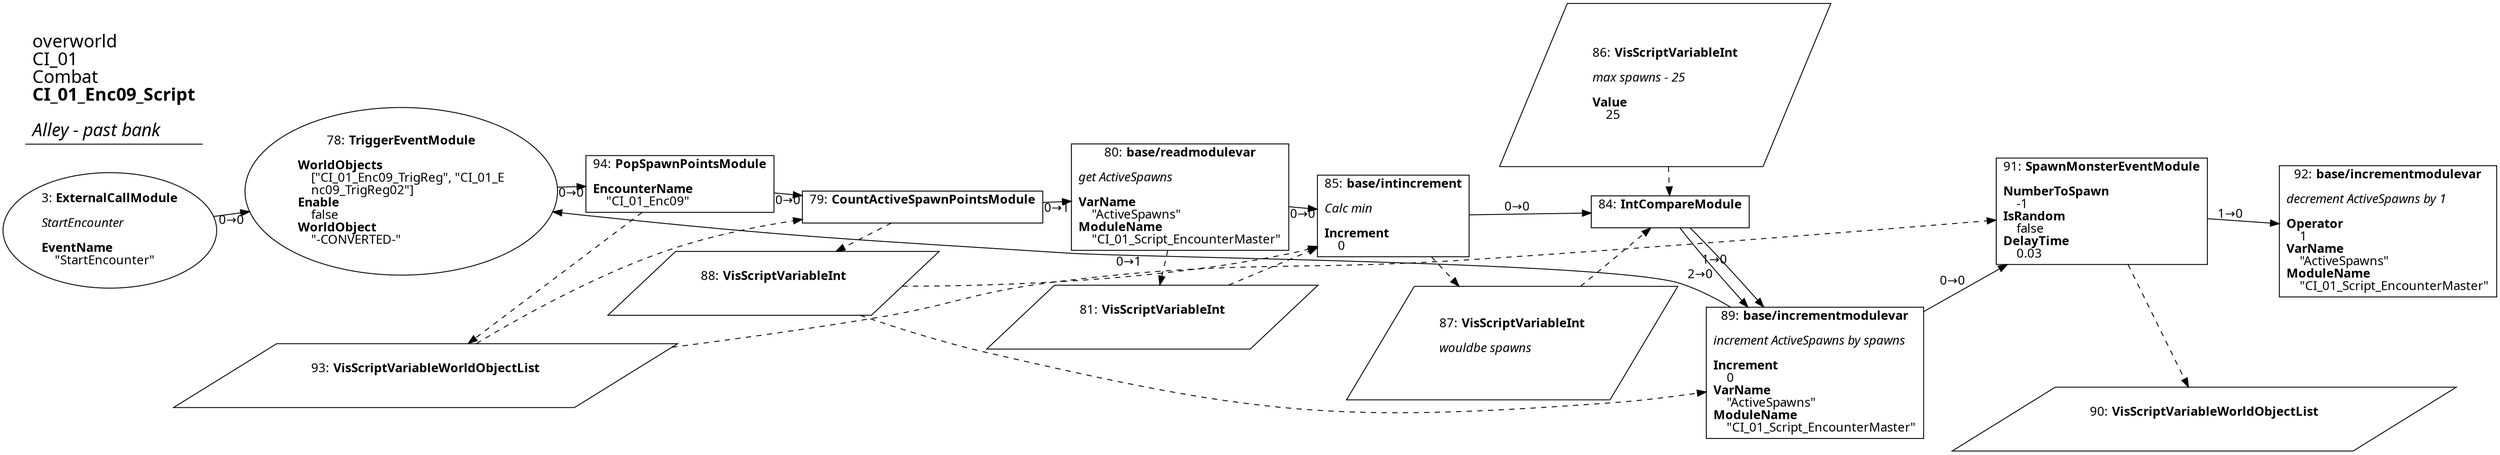 digraph {
    layout = fdp;
    overlap = prism;
    sep = "+16";
    splines = spline;

    node [ shape = box ];

    graph [ fontname = "Segoe UI" ];
    node [ fontname = "Segoe UI" ];
    edge [ fontname = "Segoe UI" ];

    3 [ label = <3: <b>ExternalCallModule</b><br/><br/><i>StartEncounter<br align="left"/></i><br align="left"/><b>EventName</b><br align="left"/>    &quot;StartEncounter&quot;<br align="left"/>> ];
    3 [ shape = oval ]
    3 [ pos = "-0.25800002,-0.030000001!" ];
    3 -> 78 [ label = "0→0" ];

    78 [ label = <78: <b>TriggerEventModule</b><br/><br/><b>WorldObjects</b><br align="left"/>    [&quot;CI_01_Enc09_TrigReg&quot;, &quot;CI_01_E<br align="left"/>    nc09_TrigReg02&quot;]<br align="left"/><b>Enable</b><br align="left"/>    false<br align="left"/><b>WorldObject</b><br align="left"/>    &quot;-CONVERTED-&quot;<br align="left"/>> ];
    78 [ shape = oval ]
    78 [ pos = "-0.023000002,-0.030000001!" ];
    78 -> 94 [ label = "0→0" ];

    79 [ label = <79: <b>CountActiveSpawnPointsModule</b><br/><br/>> ];
    79 [ pos = "0.551,-0.051000003!" ];
    79 -> 80 [ label = "0→1" ];
    79 -> 88 [ style = dashed ];
    93 -> 79 [ style = dashed ];

    80 [ label = <80: <b>base/readmodulevar</b><br/><br/><i>get ActiveSpawns<br align="left"/></i><br align="left"/><b>VarName</b><br align="left"/>    &quot;ActiveSpawns&quot;<br align="left"/><b>ModuleName</b><br align="left"/>    &quot;CI_01_Script_EncounterMaster&quot;<br align="left"/>> ];
    80 [ pos = "0.823,-0.05!" ];
    80 -> 85 [ label = "0→0" ];
    80 -> 81 [ style = dashed ];

    81 [ label = <81: <b>VisScriptVariableInt</b><br/><br/>> ];
    81 [ shape = parallelogram ]
    81 [ pos = "0.82400006,-0.18200001!" ];

    84 [ label = <84: <b>IntCompareModule</b><br/><br/>> ];
    84 [ pos = "1.2750001,-0.05!" ];
    84 -> 89 [ label = "1→0" ];
    84 -> 89 [ label = "2→0" ];
    86 -> 84 [ style = dashed ];
    87 -> 84 [ style = dashed ];

    85 [ label = <85: <b>base/intincrement</b><br/><br/><i>Calc min<br align="left"/></i><br align="left"/><b>Increment</b><br align="left"/>    0<br align="left"/>> ];
    85 [ pos = "1.067,-0.05!" ];
    85 -> 84 [ label = "0→0" ];
    85 -> 87 [ style = dashed ];
    88 -> 85 [ style = dashed ];
    81 -> 85 [ style = dashed ];

    86 [ label = <86: <b>VisScriptVariableInt</b><br/><br/><i>max spawns - 25<br align="left"/></i><br align="left"/><b>Value</b><br align="left"/>    25<br align="left"/>> ];
    86 [ shape = parallelogram ]
    86 [ pos = "1.271,0.007!" ];

    87 [ label = <87: <b>VisScriptVariableInt</b><br/><br/><i>wouldbe spawns<br align="left"/></i><br align="left"/>> ];
    87 [ shape = parallelogram ]
    87 [ pos = "1.0710001,-0.19600001!" ];

    88 [ label = <88: <b>VisScriptVariableInt</b><br/><br/>> ];
    88 [ shape = parallelogram ]
    88 [ pos = "0.56100005,-0.155!" ];

    89 [ label = <89: <b>base/incrementmodulevar</b><br/><br/><i>increment ActiveSpawns by spawns<br align="left"/></i><br align="left"/><b>Increment</b><br align="left"/>    0<br align="left"/><b>VarName</b><br align="left"/>    &quot;ActiveSpawns&quot;<br align="left"/><b>ModuleName</b><br align="left"/>    &quot;CI_01_Script_EncounterMaster&quot;<br align="left"/>> ];
    89 [ pos = "1.457,-0.24000001!" ];
    89 -> 91 [ label = "0→0" ];
    89 -> 78 [ label = "0→1" ];
    88 -> 89 [ style = dashed ];

    90 [ label = <90: <b>VisScriptVariableWorldObjectList</b><br/><br/>> ];
    90 [ shape = parallelogram ]
    90 [ pos = "1.72,-0.279!" ];

    91 [ label = <91: <b>SpawnMonsterEventModule</b><br/><br/><b>NumberToSpawn</b><br align="left"/>    -1<br align="left"/><b>IsRandom</b><br align="left"/>    false<br align="left"/><b>DelayTime</b><br align="left"/>    0.03<br align="left"/>> ];
    91 [ pos = "1.718,-0.049000002!" ];
    91 -> 92 [ label = "1→0" ];
    91 -> 90 [ style = dashed ];
    93 -> 91 [ style = dashed ];

    92 [ label = <92: <b>base/incrementmodulevar</b><br/><br/><i>decrement ActiveSpawns by 1<br align="left"/></i><br align="left"/><b>Operator</b><br align="left"/>    1<br align="left"/><b>VarName</b><br align="left"/>    &quot;ActiveSpawns&quot;<br align="left"/><b>ModuleName</b><br align="left"/>    &quot;CI_01_Script_EncounterMaster&quot;<br align="left"/>> ];
    92 [ pos = "2.006,-0.072000004!" ];

    93 [ label = <93: <b>VisScriptVariableWorldObjectList</b><br/><br/>> ];
    93 [ shape = parallelogram ]
    93 [ pos = "0.22600001,-0.224!" ];

    94 [ label = <94: <b>PopSpawnPointsModule</b><br/><br/><b>EncounterName</b><br align="left"/>    &quot;CI_01_Enc09&quot;<br align="left"/>> ];
    94 [ pos = "0.22700001,-0.030000001!" ];
    94 -> 79 [ label = "0→0" ];
    94 -> 93 [ style = dashed ];

    title [ pos = "-0.259,0.008!" ];
    title [ shape = underline ];
    title [ label = <<font point-size="20">overworld<br align="left"/>CI_01<br align="left"/>Combat<br align="left"/><b>CI_01_Enc09_Script</b><br align="left"/><br/><i>Alley - past bank</i><br align="left"/></font>> ];
}
